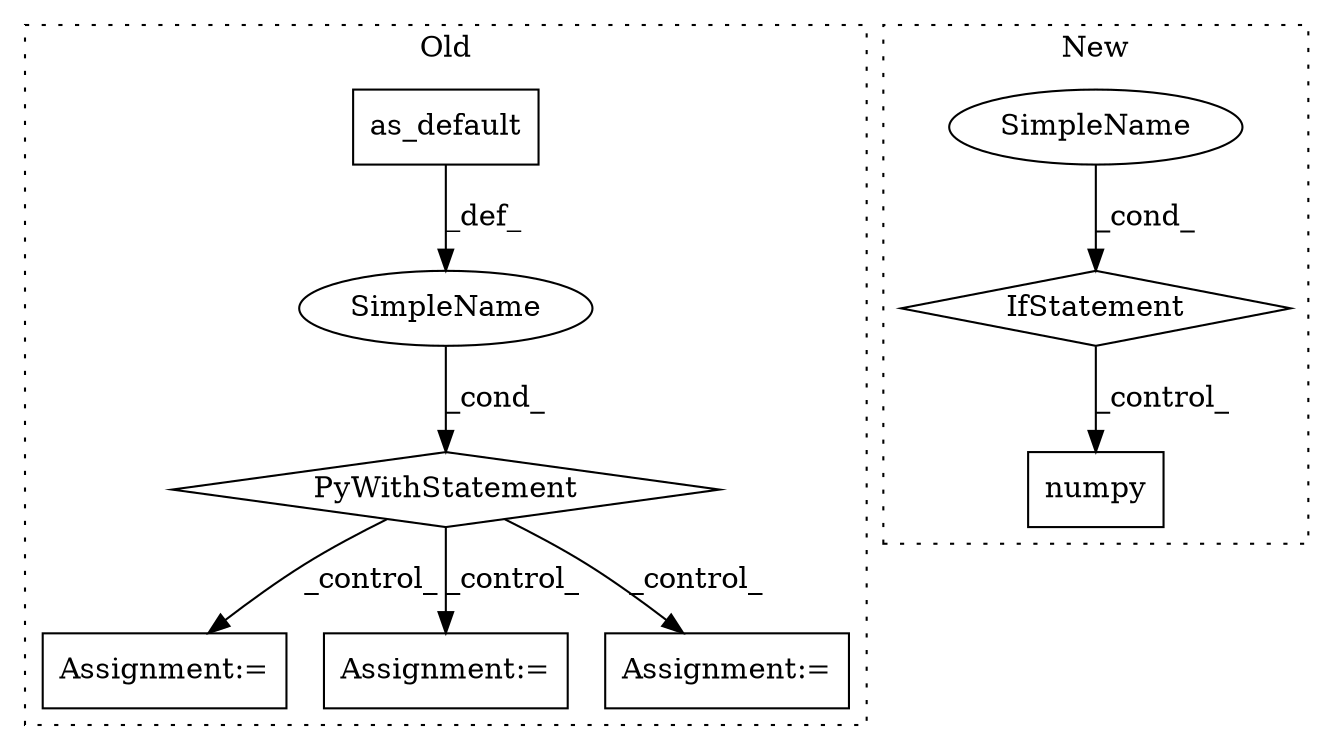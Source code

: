 digraph G {
subgraph cluster0 {
1 [label="as_default" a="32" s="1484" l="12" shape="box"];
3 [label="PyWithStatement" a="104" s="1463,1496" l="10,2" shape="diamond"];
5 [label="Assignment:=" a="7" s="1562" l="4" shape="box"];
6 [label="SimpleName" a="42" s="" l="" shape="ellipse"];
7 [label="Assignment:=" a="7" s="2367" l="16" shape="box"];
8 [label="Assignment:=" a="7" s="2122" l="16" shape="box"];
label = "Old";
style="dotted";
}
subgraph cluster1 {
2 [label="numpy" a="32" s="2322" l="7" shape="box"];
4 [label="IfStatement" a="25" s="2394" l="31" shape="diamond"];
9 [label="SimpleName" a="42" s="2420" l="5" shape="ellipse"];
label = "New";
style="dotted";
}
1 -> 6 [label="_def_"];
3 -> 5 [label="_control_"];
3 -> 8 [label="_control_"];
3 -> 7 [label="_control_"];
4 -> 2 [label="_control_"];
6 -> 3 [label="_cond_"];
9 -> 4 [label="_cond_"];
}